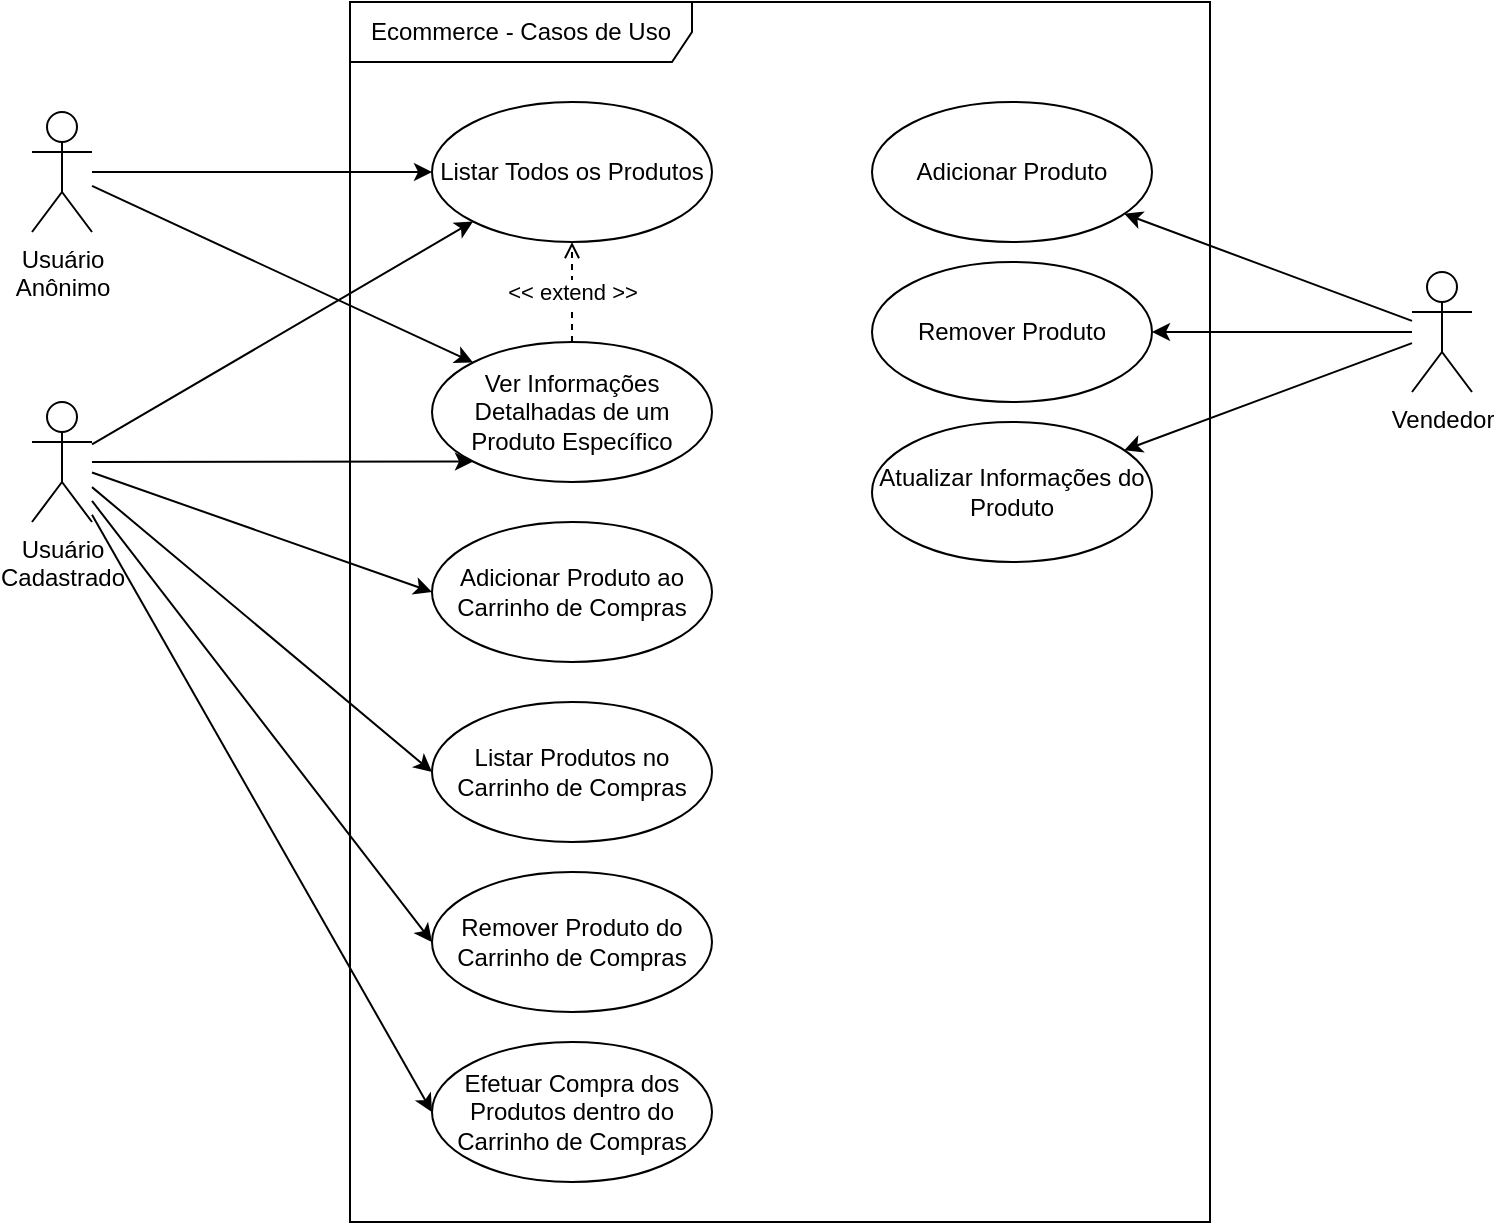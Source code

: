 <mxfile version="14.8.1" type="device"><diagram id="KFL3Dm_88jnIaRyVOJLK" name="Page-1"><mxGraphModel dx="868" dy="482" grid="1" gridSize="10" guides="1" tooltips="1" connect="1" arrows="1" fold="1" page="1" pageScale="1" pageWidth="827" pageHeight="1169" math="0" shadow="0"><root><mxCell id="0"/><mxCell id="1" parent="0"/><mxCell id="9V4bG_lEin9zrHznSClL-1" value="Ecommerce - Casos de Uso" style="shape=umlFrame;whiteSpace=wrap;html=1;width=171;height=30;align=center;" vertex="1" parent="1"><mxGeometry x="199" y="150" width="430" height="610" as="geometry"/></mxCell><mxCell id="9V4bG_lEin9zrHznSClL-7" style="edgeStyle=orthogonalEdgeStyle;rounded=0;orthogonalLoop=1;jettySize=auto;html=1;" edge="1" parent="1" source="9V4bG_lEin9zrHznSClL-2" target="9V4bG_lEin9zrHznSClL-6"><mxGeometry relative="1" as="geometry"/></mxCell><mxCell id="9V4bG_lEin9zrHznSClL-23" style="edgeStyle=none;rounded=0;orthogonalLoop=1;jettySize=auto;html=1;entryX=0;entryY=0;entryDx=0;entryDy=0;" edge="1" parent="1" source="9V4bG_lEin9zrHznSClL-2" target="9V4bG_lEin9zrHznSClL-21"><mxGeometry relative="1" as="geometry"/></mxCell><mxCell id="9V4bG_lEin9zrHznSClL-2" value="Usuário&lt;br&gt;Anônimo" style="shape=umlActor;verticalLabelPosition=bottom;verticalAlign=top;html=1;" vertex="1" parent="1"><mxGeometry x="40" y="205" width="30" height="60" as="geometry"/></mxCell><mxCell id="9V4bG_lEin9zrHznSClL-11" style="rounded=0;orthogonalLoop=1;jettySize=auto;html=1;entryX=0;entryY=1;entryDx=0;entryDy=0;" edge="1" parent="1" source="9V4bG_lEin9zrHznSClL-3" target="9V4bG_lEin9zrHznSClL-6"><mxGeometry relative="1" as="geometry"/></mxCell><mxCell id="9V4bG_lEin9zrHznSClL-12" style="edgeStyle=none;rounded=0;orthogonalLoop=1;jettySize=auto;html=1;entryX=0;entryY=0.5;entryDx=0;entryDy=0;" edge="1" parent="1" source="9V4bG_lEin9zrHznSClL-3" target="9V4bG_lEin9zrHznSClL-8"><mxGeometry relative="1" as="geometry"/></mxCell><mxCell id="9V4bG_lEin9zrHznSClL-13" style="edgeStyle=none;rounded=0;orthogonalLoop=1;jettySize=auto;html=1;entryX=0;entryY=0.5;entryDx=0;entryDy=0;" edge="1" parent="1" source="9V4bG_lEin9zrHznSClL-3" target="9V4bG_lEin9zrHznSClL-9"><mxGeometry relative="1" as="geometry"/></mxCell><mxCell id="9V4bG_lEin9zrHznSClL-22" style="edgeStyle=none;rounded=0;orthogonalLoop=1;jettySize=auto;html=1;entryX=0;entryY=1;entryDx=0;entryDy=0;" edge="1" parent="1" source="9V4bG_lEin9zrHznSClL-3" target="9V4bG_lEin9zrHznSClL-21"><mxGeometry relative="1" as="geometry"/></mxCell><mxCell id="9V4bG_lEin9zrHznSClL-25" style="edgeStyle=none;rounded=0;orthogonalLoop=1;jettySize=auto;html=1;entryX=0;entryY=0.5;entryDx=0;entryDy=0;" edge="1" parent="1" source="9V4bG_lEin9zrHznSClL-3" target="9V4bG_lEin9zrHznSClL-24"><mxGeometry relative="1" as="geometry"/></mxCell><mxCell id="9V4bG_lEin9zrHznSClL-26" style="edgeStyle=none;rounded=0;orthogonalLoop=1;jettySize=auto;html=1;entryX=0;entryY=0.5;entryDx=0;entryDy=0;" edge="1" parent="1" source="9V4bG_lEin9zrHznSClL-3" target="9V4bG_lEin9zrHznSClL-10"><mxGeometry relative="1" as="geometry"/></mxCell><mxCell id="9V4bG_lEin9zrHznSClL-3" value="Usuário&lt;br&gt;Cadastrado" style="shape=umlActor;verticalLabelPosition=bottom;verticalAlign=top;html=1;" vertex="1" parent="1"><mxGeometry x="40" y="350" width="30" height="60" as="geometry"/></mxCell><mxCell id="9V4bG_lEin9zrHznSClL-18" style="edgeStyle=none;rounded=0;orthogonalLoop=1;jettySize=auto;html=1;" edge="1" parent="1" source="9V4bG_lEin9zrHznSClL-4" target="9V4bG_lEin9zrHznSClL-15"><mxGeometry relative="1" as="geometry"/></mxCell><mxCell id="9V4bG_lEin9zrHznSClL-19" style="edgeStyle=none;rounded=0;orthogonalLoop=1;jettySize=auto;html=1;" edge="1" parent="1" source="9V4bG_lEin9zrHznSClL-4" target="9V4bG_lEin9zrHznSClL-16"><mxGeometry relative="1" as="geometry"/></mxCell><mxCell id="9V4bG_lEin9zrHznSClL-20" style="edgeStyle=none;rounded=0;orthogonalLoop=1;jettySize=auto;html=1;" edge="1" parent="1" source="9V4bG_lEin9zrHznSClL-4" target="9V4bG_lEin9zrHznSClL-17"><mxGeometry relative="1" as="geometry"/></mxCell><mxCell id="9V4bG_lEin9zrHznSClL-4" value="Vendedor" style="shape=umlActor;verticalLabelPosition=bottom;verticalAlign=top;html=1;" vertex="1" parent="1"><mxGeometry x="730" y="285" width="30" height="60" as="geometry"/></mxCell><mxCell id="9V4bG_lEin9zrHznSClL-6" value="Listar Todos os Produtos" style="ellipse;whiteSpace=wrap;html=1;" vertex="1" parent="1"><mxGeometry x="240" y="200" width="140" height="70" as="geometry"/></mxCell><mxCell id="9V4bG_lEin9zrHznSClL-8" value="Adicionar Produto ao Carrinho de Compras" style="ellipse;whiteSpace=wrap;html=1;" vertex="1" parent="1"><mxGeometry x="240" y="410" width="140" height="70" as="geometry"/></mxCell><mxCell id="9V4bG_lEin9zrHznSClL-9" value="Listar Produtos no Carrinho de Compras" style="ellipse;whiteSpace=wrap;html=1;" vertex="1" parent="1"><mxGeometry x="240" y="500" width="140" height="70" as="geometry"/></mxCell><mxCell id="9V4bG_lEin9zrHznSClL-10" value="Remover Produto do Carrinho de Compras" style="ellipse;whiteSpace=wrap;html=1;" vertex="1" parent="1"><mxGeometry x="240" y="585" width="140" height="70" as="geometry"/></mxCell><mxCell id="9V4bG_lEin9zrHznSClL-15" value="Adicionar Produto" style="ellipse;whiteSpace=wrap;html=1;" vertex="1" parent="1"><mxGeometry x="460" y="200" width="140" height="70" as="geometry"/></mxCell><mxCell id="9V4bG_lEin9zrHznSClL-16" value="Remover Produto" style="ellipse;whiteSpace=wrap;html=1;" vertex="1" parent="1"><mxGeometry x="460" y="280" width="140" height="70" as="geometry"/></mxCell><mxCell id="9V4bG_lEin9zrHznSClL-17" value="Atualizar Informações do Produto" style="ellipse;whiteSpace=wrap;html=1;" vertex="1" parent="1"><mxGeometry x="460" y="360" width="140" height="70" as="geometry"/></mxCell><mxCell id="9V4bG_lEin9zrHznSClL-28" value="&amp;lt;&amp;lt; extend &amp;gt;&amp;gt;" style="edgeStyle=none;rounded=0;orthogonalLoop=1;jettySize=auto;html=1;entryX=0.5;entryY=1;entryDx=0;entryDy=0;dashed=1;endArrow=open;endFill=0;" edge="1" parent="1" source="9V4bG_lEin9zrHznSClL-21" target="9V4bG_lEin9zrHznSClL-6"><mxGeometry relative="1" as="geometry"/></mxCell><mxCell id="9V4bG_lEin9zrHznSClL-21" value="Ver Informações Detalhadas de um Produto Específico" style="ellipse;whiteSpace=wrap;html=1;" vertex="1" parent="1"><mxGeometry x="240" y="320" width="140" height="70" as="geometry"/></mxCell><mxCell id="9V4bG_lEin9zrHznSClL-24" value="Efetuar Compra dos Produtos dentro do Carrinho de Compras" style="ellipse;whiteSpace=wrap;html=1;" vertex="1" parent="1"><mxGeometry x="240" y="670" width="140" height="70" as="geometry"/></mxCell></root></mxGraphModel></diagram></mxfile>